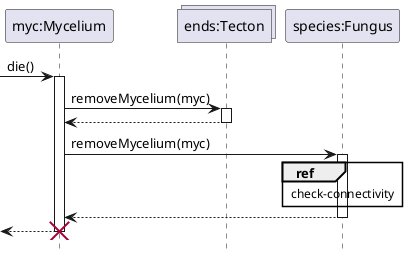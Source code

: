 @startuml Mycelium/mycelium-death
hide footbox

participant "myc:Mycelium" as mycelium
collections "ends:Tecton" as location
participant "species:Fungus" as fungus

-> mycelium : die()
activate mycelium

mycelium -> location : removeMycelium(myc)
activate location
return


mycelium -> fungus : removeMycelium(myc)
activate fungus
ref over fungus
    check-connectivity
end ref
return

return
destroy mycelium

@enduml
